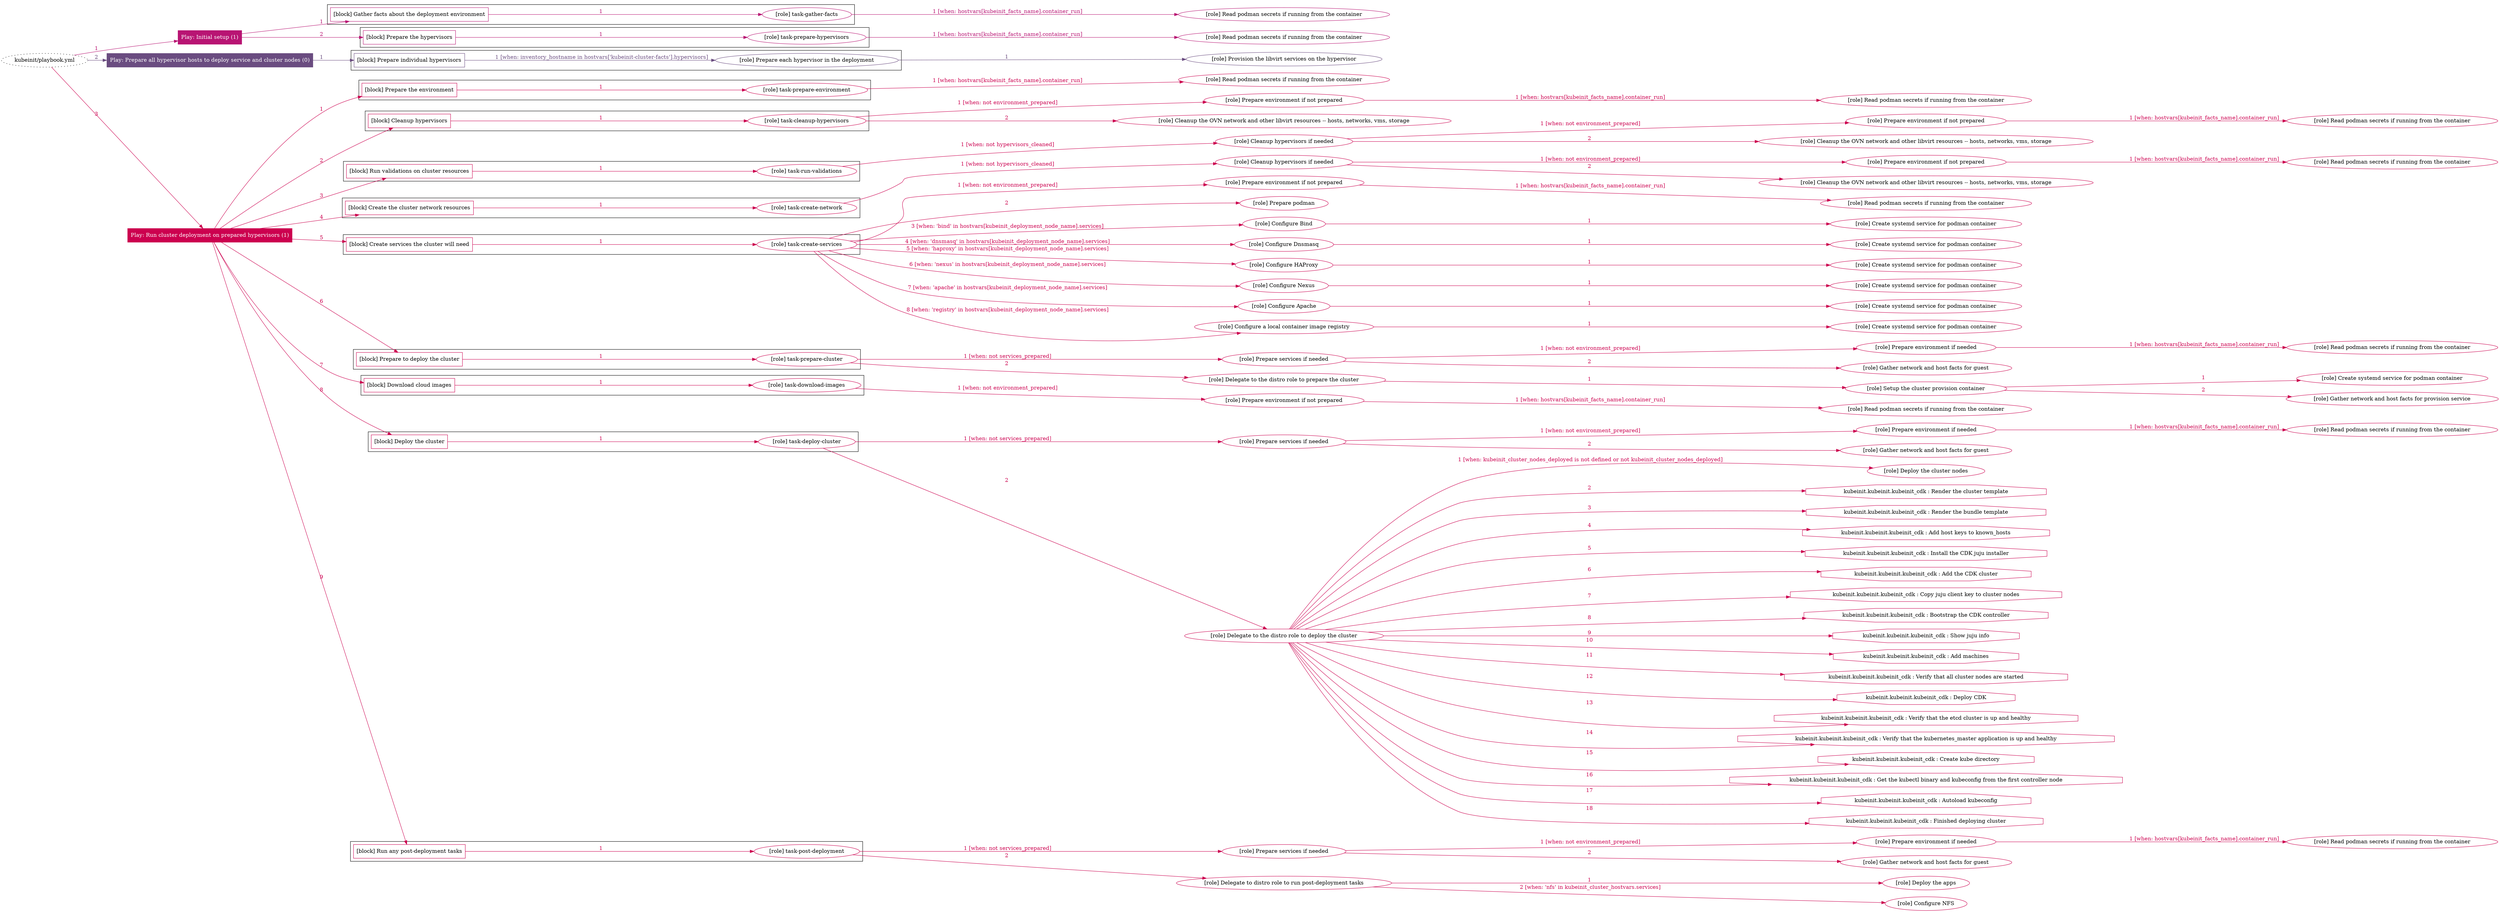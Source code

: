 digraph {
	graph [concentrate=true ordering=in rankdir=LR ratio=fill]
	edge [esep=5 sep=10]
	"kubeinit/playbook.yml" [id=root_node style=dotted]
	play_f15c8c9a [label="Play: Initial setup (1)" color="#b81473" fontcolor="#ffffff" id=play_f15c8c9a shape=box style=filled tooltip=localhost]
	"kubeinit/playbook.yml" -> play_f15c8c9a [label="1 " color="#b81473" fontcolor="#b81473" id=edge_6841f9d6 labeltooltip="1 " tooltip="1 "]
	subgraph "Read podman secrets if running from the container" {
		role_7224c4f5 [label="[role] Read podman secrets if running from the container" color="#b81473" id=role_7224c4f5 tooltip="Read podman secrets if running from the container"]
	}
	subgraph "task-gather-facts" {
		role_3b16dfca [label="[role] task-gather-facts" color="#b81473" id=role_3b16dfca tooltip="task-gather-facts"]
		role_3b16dfca -> role_7224c4f5 [label="1 [when: hostvars[kubeinit_facts_name].container_run]" color="#b81473" fontcolor="#b81473" id=edge_6ba1ba3d labeltooltip="1 [when: hostvars[kubeinit_facts_name].container_run]" tooltip="1 [when: hostvars[kubeinit_facts_name].container_run]"]
	}
	subgraph "Read podman secrets if running from the container" {
		role_12fc2fb7 [label="[role] Read podman secrets if running from the container" color="#b81473" id=role_12fc2fb7 tooltip="Read podman secrets if running from the container"]
	}
	subgraph "task-prepare-hypervisors" {
		role_5f056768 [label="[role] task-prepare-hypervisors" color="#b81473" id=role_5f056768 tooltip="task-prepare-hypervisors"]
		role_5f056768 -> role_12fc2fb7 [label="1 [when: hostvars[kubeinit_facts_name].container_run]" color="#b81473" fontcolor="#b81473" id=edge_0a3f5fec labeltooltip="1 [when: hostvars[kubeinit_facts_name].container_run]" tooltip="1 [when: hostvars[kubeinit_facts_name].container_run]"]
	}
	subgraph "Play: Initial setup (1)" {
		play_f15c8c9a -> block_8cc1b1a7 [label=1 color="#b81473" fontcolor="#b81473" id=edge_25755258 labeltooltip=1 tooltip=1]
		subgraph cluster_block_8cc1b1a7 {
			block_8cc1b1a7 [label="[block] Gather facts about the deployment environment" color="#b81473" id=block_8cc1b1a7 labeltooltip="Gather facts about the deployment environment" shape=box tooltip="Gather facts about the deployment environment"]
			block_8cc1b1a7 -> role_3b16dfca [label="1 " color="#b81473" fontcolor="#b81473" id=edge_e53ef7d3 labeltooltip="1 " tooltip="1 "]
		}
		play_f15c8c9a -> block_9f17189c [label=2 color="#b81473" fontcolor="#b81473" id=edge_62e060e3 labeltooltip=2 tooltip=2]
		subgraph cluster_block_9f17189c {
			block_9f17189c [label="[block] Prepare the hypervisors" color="#b81473" id=block_9f17189c labeltooltip="Prepare the hypervisors" shape=box tooltip="Prepare the hypervisors"]
			block_9f17189c -> role_5f056768 [label="1 " color="#b81473" fontcolor="#b81473" id=edge_b8a2f1e2 labeltooltip="1 " tooltip="1 "]
		}
	}
	play_b547094f [label="Play: Prepare all hypervisor hosts to deploy service and cluster nodes (0)" color="#6a4c80" fontcolor="#ffffff" id=play_b547094f shape=box style=filled tooltip="Play: Prepare all hypervisor hosts to deploy service and cluster nodes (0)"]
	"kubeinit/playbook.yml" -> play_b547094f [label="2 " color="#6a4c80" fontcolor="#6a4c80" id=edge_f728a332 labeltooltip="2 " tooltip="2 "]
	subgraph "Provision the libvirt services on the hypervisor" {
		role_d2d48c51 [label="[role] Provision the libvirt services on the hypervisor" color="#6a4c80" id=role_d2d48c51 tooltip="Provision the libvirt services on the hypervisor"]
	}
	subgraph "Prepare each hypervisor in the deployment" {
		role_1a18f35e [label="[role] Prepare each hypervisor in the deployment" color="#6a4c80" id=role_1a18f35e tooltip="Prepare each hypervisor in the deployment"]
		role_1a18f35e -> role_d2d48c51 [label="1 " color="#6a4c80" fontcolor="#6a4c80" id=edge_05b8168a labeltooltip="1 " tooltip="1 "]
	}
	subgraph "Play: Prepare all hypervisor hosts to deploy service and cluster nodes (0)" {
		play_b547094f -> block_f0c7dbce [label=1 color="#6a4c80" fontcolor="#6a4c80" id=edge_32e4324d labeltooltip=1 tooltip=1]
		subgraph cluster_block_f0c7dbce {
			block_f0c7dbce [label="[block] Prepare individual hypervisors" color="#6a4c80" id=block_f0c7dbce labeltooltip="Prepare individual hypervisors" shape=box tooltip="Prepare individual hypervisors"]
			block_f0c7dbce -> role_1a18f35e [label="1 [when: inventory_hostname in hostvars['kubeinit-cluster-facts'].hypervisors]" color="#6a4c80" fontcolor="#6a4c80" id=edge_5a661347 labeltooltip="1 [when: inventory_hostname in hostvars['kubeinit-cluster-facts'].hypervisors]" tooltip="1 [when: inventory_hostname in hostvars['kubeinit-cluster-facts'].hypervisors]"]
		}
	}
	play_de28fd43 [label="Play: Run cluster deployment on prepared hypervisors (1)" color="#cc004f" fontcolor="#ffffff" id=play_de28fd43 shape=box style=filled tooltip=localhost]
	"kubeinit/playbook.yml" -> play_de28fd43 [label="3 " color="#cc004f" fontcolor="#cc004f" id=edge_2d250e55 labeltooltip="3 " tooltip="3 "]
	subgraph "Read podman secrets if running from the container" {
		role_513300f4 [label="[role] Read podman secrets if running from the container" color="#cc004f" id=role_513300f4 tooltip="Read podman secrets if running from the container"]
	}
	subgraph "task-prepare-environment" {
		role_5e1fa0ca [label="[role] task-prepare-environment" color="#cc004f" id=role_5e1fa0ca tooltip="task-prepare-environment"]
		role_5e1fa0ca -> role_513300f4 [label="1 [when: hostvars[kubeinit_facts_name].container_run]" color="#cc004f" fontcolor="#cc004f" id=edge_90cd19f4 labeltooltip="1 [when: hostvars[kubeinit_facts_name].container_run]" tooltip="1 [when: hostvars[kubeinit_facts_name].container_run]"]
	}
	subgraph "Read podman secrets if running from the container" {
		role_a458bd7c [label="[role] Read podman secrets if running from the container" color="#cc004f" id=role_a458bd7c tooltip="Read podman secrets if running from the container"]
	}
	subgraph "Prepare environment if not prepared" {
		role_c293866e [label="[role] Prepare environment if not prepared" color="#cc004f" id=role_c293866e tooltip="Prepare environment if not prepared"]
		role_c293866e -> role_a458bd7c [label="1 [when: hostvars[kubeinit_facts_name].container_run]" color="#cc004f" fontcolor="#cc004f" id=edge_8d5a19f8 labeltooltip="1 [when: hostvars[kubeinit_facts_name].container_run]" tooltip="1 [when: hostvars[kubeinit_facts_name].container_run]"]
	}
	subgraph "Cleanup the OVN network and other libvirt resources -- hosts, networks, vms, storage" {
		role_91987cd4 [label="[role] Cleanup the OVN network and other libvirt resources -- hosts, networks, vms, storage" color="#cc004f" id=role_91987cd4 tooltip="Cleanup the OVN network and other libvirt resources -- hosts, networks, vms, storage"]
	}
	subgraph "task-cleanup-hypervisors" {
		role_30dad5fd [label="[role] task-cleanup-hypervisors" color="#cc004f" id=role_30dad5fd tooltip="task-cleanup-hypervisors"]
		role_30dad5fd -> role_c293866e [label="1 [when: not environment_prepared]" color="#cc004f" fontcolor="#cc004f" id=edge_2b830e98 labeltooltip="1 [when: not environment_prepared]" tooltip="1 [when: not environment_prepared]"]
		role_30dad5fd -> role_91987cd4 [label="2 " color="#cc004f" fontcolor="#cc004f" id=edge_92a20ab0 labeltooltip="2 " tooltip="2 "]
	}
	subgraph "Read podman secrets if running from the container" {
		role_ccfcbfae [label="[role] Read podman secrets if running from the container" color="#cc004f" id=role_ccfcbfae tooltip="Read podman secrets if running from the container"]
	}
	subgraph "Prepare environment if not prepared" {
		role_29a1919f [label="[role] Prepare environment if not prepared" color="#cc004f" id=role_29a1919f tooltip="Prepare environment if not prepared"]
		role_29a1919f -> role_ccfcbfae [label="1 [when: hostvars[kubeinit_facts_name].container_run]" color="#cc004f" fontcolor="#cc004f" id=edge_e2ca34d7 labeltooltip="1 [when: hostvars[kubeinit_facts_name].container_run]" tooltip="1 [when: hostvars[kubeinit_facts_name].container_run]"]
	}
	subgraph "Cleanup the OVN network and other libvirt resources -- hosts, networks, vms, storage" {
		role_5a715495 [label="[role] Cleanup the OVN network and other libvirt resources -- hosts, networks, vms, storage" color="#cc004f" id=role_5a715495 tooltip="Cleanup the OVN network and other libvirt resources -- hosts, networks, vms, storage"]
	}
	subgraph "Cleanup hypervisors if needed" {
		role_f4d25c22 [label="[role] Cleanup hypervisors if needed" color="#cc004f" id=role_f4d25c22 tooltip="Cleanup hypervisors if needed"]
		role_f4d25c22 -> role_29a1919f [label="1 [when: not environment_prepared]" color="#cc004f" fontcolor="#cc004f" id=edge_a0d76a28 labeltooltip="1 [when: not environment_prepared]" tooltip="1 [when: not environment_prepared]"]
		role_f4d25c22 -> role_5a715495 [label="2 " color="#cc004f" fontcolor="#cc004f" id=edge_c7a07450 labeltooltip="2 " tooltip="2 "]
	}
	subgraph "task-run-validations" {
		role_43f08a7d [label="[role] task-run-validations" color="#cc004f" id=role_43f08a7d tooltip="task-run-validations"]
		role_43f08a7d -> role_f4d25c22 [label="1 [when: not hypervisors_cleaned]" color="#cc004f" fontcolor="#cc004f" id=edge_e61e1f5a labeltooltip="1 [when: not hypervisors_cleaned]" tooltip="1 [when: not hypervisors_cleaned]"]
	}
	subgraph "Read podman secrets if running from the container" {
		role_6961a5cc [label="[role] Read podman secrets if running from the container" color="#cc004f" id=role_6961a5cc tooltip="Read podman secrets if running from the container"]
	}
	subgraph "Prepare environment if not prepared" {
		role_a17f1212 [label="[role] Prepare environment if not prepared" color="#cc004f" id=role_a17f1212 tooltip="Prepare environment if not prepared"]
		role_a17f1212 -> role_6961a5cc [label="1 [when: hostvars[kubeinit_facts_name].container_run]" color="#cc004f" fontcolor="#cc004f" id=edge_0583e907 labeltooltip="1 [when: hostvars[kubeinit_facts_name].container_run]" tooltip="1 [when: hostvars[kubeinit_facts_name].container_run]"]
	}
	subgraph "Cleanup the OVN network and other libvirt resources -- hosts, networks, vms, storage" {
		role_530db42e [label="[role] Cleanup the OVN network and other libvirt resources -- hosts, networks, vms, storage" color="#cc004f" id=role_530db42e tooltip="Cleanup the OVN network and other libvirt resources -- hosts, networks, vms, storage"]
	}
	subgraph "Cleanup hypervisors if needed" {
		role_83985433 [label="[role] Cleanup hypervisors if needed" color="#cc004f" id=role_83985433 tooltip="Cleanup hypervisors if needed"]
		role_83985433 -> role_a17f1212 [label="1 [when: not environment_prepared]" color="#cc004f" fontcolor="#cc004f" id=edge_21182373 labeltooltip="1 [when: not environment_prepared]" tooltip="1 [when: not environment_prepared]"]
		role_83985433 -> role_530db42e [label="2 " color="#cc004f" fontcolor="#cc004f" id=edge_baf0ef6e labeltooltip="2 " tooltip="2 "]
	}
	subgraph "task-create-network" {
		role_76debd8d [label="[role] task-create-network" color="#cc004f" id=role_76debd8d tooltip="task-create-network"]
		role_76debd8d -> role_83985433 [label="1 [when: not hypervisors_cleaned]" color="#cc004f" fontcolor="#cc004f" id=edge_0b2aa5fc labeltooltip="1 [when: not hypervisors_cleaned]" tooltip="1 [when: not hypervisors_cleaned]"]
	}
	subgraph "Read podman secrets if running from the container" {
		role_c644c9d1 [label="[role] Read podman secrets if running from the container" color="#cc004f" id=role_c644c9d1 tooltip="Read podman secrets if running from the container"]
	}
	subgraph "Prepare environment if not prepared" {
		role_d77df342 [label="[role] Prepare environment if not prepared" color="#cc004f" id=role_d77df342 tooltip="Prepare environment if not prepared"]
		role_d77df342 -> role_c644c9d1 [label="1 [when: hostvars[kubeinit_facts_name].container_run]" color="#cc004f" fontcolor="#cc004f" id=edge_4156105a labeltooltip="1 [when: hostvars[kubeinit_facts_name].container_run]" tooltip="1 [when: hostvars[kubeinit_facts_name].container_run]"]
	}
	subgraph "Prepare podman" {
		role_425b1756 [label="[role] Prepare podman" color="#cc004f" id=role_425b1756 tooltip="Prepare podman"]
	}
	subgraph "Create systemd service for podman container" {
		role_8ae30b8b [label="[role] Create systemd service for podman container" color="#cc004f" id=role_8ae30b8b tooltip="Create systemd service for podman container"]
	}
	subgraph "Configure Bind" {
		role_6fa48e97 [label="[role] Configure Bind" color="#cc004f" id=role_6fa48e97 tooltip="Configure Bind"]
		role_6fa48e97 -> role_8ae30b8b [label="1 " color="#cc004f" fontcolor="#cc004f" id=edge_17e750ea labeltooltip="1 " tooltip="1 "]
	}
	subgraph "Create systemd service for podman container" {
		role_b952742e [label="[role] Create systemd service for podman container" color="#cc004f" id=role_b952742e tooltip="Create systemd service for podman container"]
	}
	subgraph "Configure Dnsmasq" {
		role_e4c4bf79 [label="[role] Configure Dnsmasq" color="#cc004f" id=role_e4c4bf79 tooltip="Configure Dnsmasq"]
		role_e4c4bf79 -> role_b952742e [label="1 " color="#cc004f" fontcolor="#cc004f" id=edge_7381b4fb labeltooltip="1 " tooltip="1 "]
	}
	subgraph "Create systemd service for podman container" {
		role_312d5bb1 [label="[role] Create systemd service for podman container" color="#cc004f" id=role_312d5bb1 tooltip="Create systemd service for podman container"]
	}
	subgraph "Configure HAProxy" {
		role_927403bc [label="[role] Configure HAProxy" color="#cc004f" id=role_927403bc tooltip="Configure HAProxy"]
		role_927403bc -> role_312d5bb1 [label="1 " color="#cc004f" fontcolor="#cc004f" id=edge_117272a9 labeltooltip="1 " tooltip="1 "]
	}
	subgraph "Create systemd service for podman container" {
		role_c71952c3 [label="[role] Create systemd service for podman container" color="#cc004f" id=role_c71952c3 tooltip="Create systemd service for podman container"]
	}
	subgraph "Configure Nexus" {
		role_17c04c92 [label="[role] Configure Nexus" color="#cc004f" id=role_17c04c92 tooltip="Configure Nexus"]
		role_17c04c92 -> role_c71952c3 [label="1 " color="#cc004f" fontcolor="#cc004f" id=edge_e460293e labeltooltip="1 " tooltip="1 "]
	}
	subgraph "Create systemd service for podman container" {
		role_14d6272b [label="[role] Create systemd service for podman container" color="#cc004f" id=role_14d6272b tooltip="Create systemd service for podman container"]
	}
	subgraph "Configure Apache" {
		role_0a9005ea [label="[role] Configure Apache" color="#cc004f" id=role_0a9005ea tooltip="Configure Apache"]
		role_0a9005ea -> role_14d6272b [label="1 " color="#cc004f" fontcolor="#cc004f" id=edge_518ac639 labeltooltip="1 " tooltip="1 "]
	}
	subgraph "Create systemd service for podman container" {
		role_d7371339 [label="[role] Create systemd service for podman container" color="#cc004f" id=role_d7371339 tooltip="Create systemd service for podman container"]
	}
	subgraph "Configure a local container image registry" {
		role_f508e66a [label="[role] Configure a local container image registry" color="#cc004f" id=role_f508e66a tooltip="Configure a local container image registry"]
		role_f508e66a -> role_d7371339 [label="1 " color="#cc004f" fontcolor="#cc004f" id=edge_72ca427a labeltooltip="1 " tooltip="1 "]
	}
	subgraph "task-create-services" {
		role_7799f2c2 [label="[role] task-create-services" color="#cc004f" id=role_7799f2c2 tooltip="task-create-services"]
		role_7799f2c2 -> role_d77df342 [label="1 [when: not environment_prepared]" color="#cc004f" fontcolor="#cc004f" id=edge_0a4ee014 labeltooltip="1 [when: not environment_prepared]" tooltip="1 [when: not environment_prepared]"]
		role_7799f2c2 -> role_425b1756 [label="2 " color="#cc004f" fontcolor="#cc004f" id=edge_2b5b1a3a labeltooltip="2 " tooltip="2 "]
		role_7799f2c2 -> role_6fa48e97 [label="3 [when: 'bind' in hostvars[kubeinit_deployment_node_name].services]" color="#cc004f" fontcolor="#cc004f" id=edge_efb180d0 labeltooltip="3 [when: 'bind' in hostvars[kubeinit_deployment_node_name].services]" tooltip="3 [when: 'bind' in hostvars[kubeinit_deployment_node_name].services]"]
		role_7799f2c2 -> role_e4c4bf79 [label="4 [when: 'dnsmasq' in hostvars[kubeinit_deployment_node_name].services]" color="#cc004f" fontcolor="#cc004f" id=edge_e547b264 labeltooltip="4 [when: 'dnsmasq' in hostvars[kubeinit_deployment_node_name].services]" tooltip="4 [when: 'dnsmasq' in hostvars[kubeinit_deployment_node_name].services]"]
		role_7799f2c2 -> role_927403bc [label="5 [when: 'haproxy' in hostvars[kubeinit_deployment_node_name].services]" color="#cc004f" fontcolor="#cc004f" id=edge_084c05d4 labeltooltip="5 [when: 'haproxy' in hostvars[kubeinit_deployment_node_name].services]" tooltip="5 [when: 'haproxy' in hostvars[kubeinit_deployment_node_name].services]"]
		role_7799f2c2 -> role_17c04c92 [label="6 [when: 'nexus' in hostvars[kubeinit_deployment_node_name].services]" color="#cc004f" fontcolor="#cc004f" id=edge_7b4019b4 labeltooltip="6 [when: 'nexus' in hostvars[kubeinit_deployment_node_name].services]" tooltip="6 [when: 'nexus' in hostvars[kubeinit_deployment_node_name].services]"]
		role_7799f2c2 -> role_0a9005ea [label="7 [when: 'apache' in hostvars[kubeinit_deployment_node_name].services]" color="#cc004f" fontcolor="#cc004f" id=edge_dcc537e9 labeltooltip="7 [when: 'apache' in hostvars[kubeinit_deployment_node_name].services]" tooltip="7 [when: 'apache' in hostvars[kubeinit_deployment_node_name].services]"]
		role_7799f2c2 -> role_f508e66a [label="8 [when: 'registry' in hostvars[kubeinit_deployment_node_name].services]" color="#cc004f" fontcolor="#cc004f" id=edge_393c928d labeltooltip="8 [when: 'registry' in hostvars[kubeinit_deployment_node_name].services]" tooltip="8 [when: 'registry' in hostvars[kubeinit_deployment_node_name].services]"]
	}
	subgraph "Read podman secrets if running from the container" {
		role_3900243a [label="[role] Read podman secrets if running from the container" color="#cc004f" id=role_3900243a tooltip="Read podman secrets if running from the container"]
	}
	subgraph "Prepare environment if needed" {
		role_8f2742d4 [label="[role] Prepare environment if needed" color="#cc004f" id=role_8f2742d4 tooltip="Prepare environment if needed"]
		role_8f2742d4 -> role_3900243a [label="1 [when: hostvars[kubeinit_facts_name].container_run]" color="#cc004f" fontcolor="#cc004f" id=edge_94ff9b47 labeltooltip="1 [when: hostvars[kubeinit_facts_name].container_run]" tooltip="1 [when: hostvars[kubeinit_facts_name].container_run]"]
	}
	subgraph "Gather network and host facts for guest" {
		role_d91dfc16 [label="[role] Gather network and host facts for guest" color="#cc004f" id=role_d91dfc16 tooltip="Gather network and host facts for guest"]
	}
	subgraph "Prepare services if needed" {
		role_4d64c115 [label="[role] Prepare services if needed" color="#cc004f" id=role_4d64c115 tooltip="Prepare services if needed"]
		role_4d64c115 -> role_8f2742d4 [label="1 [when: not environment_prepared]" color="#cc004f" fontcolor="#cc004f" id=edge_be3583da labeltooltip="1 [when: not environment_prepared]" tooltip="1 [when: not environment_prepared]"]
		role_4d64c115 -> role_d91dfc16 [label="2 " color="#cc004f" fontcolor="#cc004f" id=edge_45e9e526 labeltooltip="2 " tooltip="2 "]
	}
	subgraph "Create systemd service for podman container" {
		role_d796693f [label="[role] Create systemd service for podman container" color="#cc004f" id=role_d796693f tooltip="Create systemd service for podman container"]
	}
	subgraph "Gather network and host facts for provision service" {
		role_257051c0 [label="[role] Gather network and host facts for provision service" color="#cc004f" id=role_257051c0 tooltip="Gather network and host facts for provision service"]
	}
	subgraph "Setup the cluster provision container" {
		role_af8fd3f8 [label="[role] Setup the cluster provision container" color="#cc004f" id=role_af8fd3f8 tooltip="Setup the cluster provision container"]
		role_af8fd3f8 -> role_d796693f [label="1 " color="#cc004f" fontcolor="#cc004f" id=edge_6e17886f labeltooltip="1 " tooltip="1 "]
		role_af8fd3f8 -> role_257051c0 [label="2 " color="#cc004f" fontcolor="#cc004f" id=edge_06914ae5 labeltooltip="2 " tooltip="2 "]
	}
	subgraph "Delegate to the distro role to prepare the cluster" {
		role_ffb606b2 [label="[role] Delegate to the distro role to prepare the cluster" color="#cc004f" id=role_ffb606b2 tooltip="Delegate to the distro role to prepare the cluster"]
		role_ffb606b2 -> role_af8fd3f8 [label="1 " color="#cc004f" fontcolor="#cc004f" id=edge_ff217f46 labeltooltip="1 " tooltip="1 "]
	}
	subgraph "task-prepare-cluster" {
		role_2717af70 [label="[role] task-prepare-cluster" color="#cc004f" id=role_2717af70 tooltip="task-prepare-cluster"]
		role_2717af70 -> role_4d64c115 [label="1 [when: not services_prepared]" color="#cc004f" fontcolor="#cc004f" id=edge_0bfcb9e7 labeltooltip="1 [when: not services_prepared]" tooltip="1 [when: not services_prepared]"]
		role_2717af70 -> role_ffb606b2 [label="2 " color="#cc004f" fontcolor="#cc004f" id=edge_8f68638d labeltooltip="2 " tooltip="2 "]
	}
	subgraph "Read podman secrets if running from the container" {
		role_297ecc99 [label="[role] Read podman secrets if running from the container" color="#cc004f" id=role_297ecc99 tooltip="Read podman secrets if running from the container"]
	}
	subgraph "Prepare environment if not prepared" {
		role_3baca8a6 [label="[role] Prepare environment if not prepared" color="#cc004f" id=role_3baca8a6 tooltip="Prepare environment if not prepared"]
		role_3baca8a6 -> role_297ecc99 [label="1 [when: hostvars[kubeinit_facts_name].container_run]" color="#cc004f" fontcolor="#cc004f" id=edge_7f65842e labeltooltip="1 [when: hostvars[kubeinit_facts_name].container_run]" tooltip="1 [when: hostvars[kubeinit_facts_name].container_run]"]
	}
	subgraph "task-download-images" {
		role_08901ae6 [label="[role] task-download-images" color="#cc004f" id=role_08901ae6 tooltip="task-download-images"]
		role_08901ae6 -> role_3baca8a6 [label="1 [when: not environment_prepared]" color="#cc004f" fontcolor="#cc004f" id=edge_eb8e1396 labeltooltip="1 [when: not environment_prepared]" tooltip="1 [when: not environment_prepared]"]
	}
	subgraph "Read podman secrets if running from the container" {
		role_722850d2 [label="[role] Read podman secrets if running from the container" color="#cc004f" id=role_722850d2 tooltip="Read podman secrets if running from the container"]
	}
	subgraph "Prepare environment if needed" {
		role_48705237 [label="[role] Prepare environment if needed" color="#cc004f" id=role_48705237 tooltip="Prepare environment if needed"]
		role_48705237 -> role_722850d2 [label="1 [when: hostvars[kubeinit_facts_name].container_run]" color="#cc004f" fontcolor="#cc004f" id=edge_ed4ee435 labeltooltip="1 [when: hostvars[kubeinit_facts_name].container_run]" tooltip="1 [when: hostvars[kubeinit_facts_name].container_run]"]
	}
	subgraph "Gather network and host facts for guest" {
		role_cd835429 [label="[role] Gather network and host facts for guest" color="#cc004f" id=role_cd835429 tooltip="Gather network and host facts for guest"]
	}
	subgraph "Prepare services if needed" {
		role_6e7ca3ec [label="[role] Prepare services if needed" color="#cc004f" id=role_6e7ca3ec tooltip="Prepare services if needed"]
		role_6e7ca3ec -> role_48705237 [label="1 [when: not environment_prepared]" color="#cc004f" fontcolor="#cc004f" id=edge_ea7d8063 labeltooltip="1 [when: not environment_prepared]" tooltip="1 [when: not environment_prepared]"]
		role_6e7ca3ec -> role_cd835429 [label="2 " color="#cc004f" fontcolor="#cc004f" id=edge_ebb7294c labeltooltip="2 " tooltip="2 "]
	}
	subgraph "Deploy the cluster nodes" {
		role_726d889a [label="[role] Deploy the cluster nodes" color="#cc004f" id=role_726d889a tooltip="Deploy the cluster nodes"]
	}
	subgraph "Delegate to the distro role to deploy the cluster" {
		role_7ec34743 [label="[role] Delegate to the distro role to deploy the cluster" color="#cc004f" id=role_7ec34743 tooltip="Delegate to the distro role to deploy the cluster"]
		role_7ec34743 -> role_726d889a [label="1 [when: kubeinit_cluster_nodes_deployed is not defined or not kubeinit_cluster_nodes_deployed]" color="#cc004f" fontcolor="#cc004f" id=edge_3adedcb9 labeltooltip="1 [when: kubeinit_cluster_nodes_deployed is not defined or not kubeinit_cluster_nodes_deployed]" tooltip="1 [when: kubeinit_cluster_nodes_deployed is not defined or not kubeinit_cluster_nodes_deployed]"]
		task_f01c141e [label="kubeinit.kubeinit.kubeinit_cdk : Render the cluster template" color="#cc004f" id=task_f01c141e shape=octagon tooltip="kubeinit.kubeinit.kubeinit_cdk : Render the cluster template"]
		role_7ec34743 -> task_f01c141e [label="2 " color="#cc004f" fontcolor="#cc004f" id=edge_7aed1dd0 labeltooltip="2 " tooltip="2 "]
		task_cac3927e [label="kubeinit.kubeinit.kubeinit_cdk : Render the bundle template" color="#cc004f" id=task_cac3927e shape=octagon tooltip="kubeinit.kubeinit.kubeinit_cdk : Render the bundle template"]
		role_7ec34743 -> task_cac3927e [label="3 " color="#cc004f" fontcolor="#cc004f" id=edge_ec82633c labeltooltip="3 " tooltip="3 "]
		task_27de142b [label="kubeinit.kubeinit.kubeinit_cdk : Add host keys to known_hosts" color="#cc004f" id=task_27de142b shape=octagon tooltip="kubeinit.kubeinit.kubeinit_cdk : Add host keys to known_hosts"]
		role_7ec34743 -> task_27de142b [label="4 " color="#cc004f" fontcolor="#cc004f" id=edge_ea4cfa8c labeltooltip="4 " tooltip="4 "]
		task_a1aafdd0 [label="kubeinit.kubeinit.kubeinit_cdk : Install the CDK juju installer" color="#cc004f" id=task_a1aafdd0 shape=octagon tooltip="kubeinit.kubeinit.kubeinit_cdk : Install the CDK juju installer"]
		role_7ec34743 -> task_a1aafdd0 [label="5 " color="#cc004f" fontcolor="#cc004f" id=edge_9da683e9 labeltooltip="5 " tooltip="5 "]
		task_d1c9b54d [label="kubeinit.kubeinit.kubeinit_cdk : Add the CDK cluster" color="#cc004f" id=task_d1c9b54d shape=octagon tooltip="kubeinit.kubeinit.kubeinit_cdk : Add the CDK cluster"]
		role_7ec34743 -> task_d1c9b54d [label="6 " color="#cc004f" fontcolor="#cc004f" id=edge_fd1b44ba labeltooltip="6 " tooltip="6 "]
		task_be5300df [label="kubeinit.kubeinit.kubeinit_cdk : Copy juju client key to cluster nodes" color="#cc004f" id=task_be5300df shape=octagon tooltip="kubeinit.kubeinit.kubeinit_cdk : Copy juju client key to cluster nodes"]
		role_7ec34743 -> task_be5300df [label="7 " color="#cc004f" fontcolor="#cc004f" id=edge_d0318feb labeltooltip="7 " tooltip="7 "]
		task_18c128a3 [label="kubeinit.kubeinit.kubeinit_cdk : Bootstrap the CDK controller" color="#cc004f" id=task_18c128a3 shape=octagon tooltip="kubeinit.kubeinit.kubeinit_cdk : Bootstrap the CDK controller"]
		role_7ec34743 -> task_18c128a3 [label="8 " color="#cc004f" fontcolor="#cc004f" id=edge_3a2387b0 labeltooltip="8 " tooltip="8 "]
		task_e850a7fb [label="kubeinit.kubeinit.kubeinit_cdk : Show juju info" color="#cc004f" id=task_e850a7fb shape=octagon tooltip="kubeinit.kubeinit.kubeinit_cdk : Show juju info"]
		role_7ec34743 -> task_e850a7fb [label="9 " color="#cc004f" fontcolor="#cc004f" id=edge_6af83aba labeltooltip="9 " tooltip="9 "]
		task_22af3299 [label="kubeinit.kubeinit.kubeinit_cdk : Add machines" color="#cc004f" id=task_22af3299 shape=octagon tooltip="kubeinit.kubeinit.kubeinit_cdk : Add machines"]
		role_7ec34743 -> task_22af3299 [label="10 " color="#cc004f" fontcolor="#cc004f" id=edge_951e7ff9 labeltooltip="10 " tooltip="10 "]
		task_01f0702a [label="kubeinit.kubeinit.kubeinit_cdk : Verify that all cluster nodes are started" color="#cc004f" id=task_01f0702a shape=octagon tooltip="kubeinit.kubeinit.kubeinit_cdk : Verify that all cluster nodes are started"]
		role_7ec34743 -> task_01f0702a [label="11 " color="#cc004f" fontcolor="#cc004f" id=edge_8f492b62 labeltooltip="11 " tooltip="11 "]
		task_bb475a0b [label="kubeinit.kubeinit.kubeinit_cdk : Deploy CDK" color="#cc004f" id=task_bb475a0b shape=octagon tooltip="kubeinit.kubeinit.kubeinit_cdk : Deploy CDK"]
		role_7ec34743 -> task_bb475a0b [label="12 " color="#cc004f" fontcolor="#cc004f" id=edge_e213fcc6 labeltooltip="12 " tooltip="12 "]
		task_9b49ae42 [label="kubeinit.kubeinit.kubeinit_cdk : Verify that the etcd cluster is up and healthy" color="#cc004f" id=task_9b49ae42 shape=octagon tooltip="kubeinit.kubeinit.kubeinit_cdk : Verify that the etcd cluster is up and healthy"]
		role_7ec34743 -> task_9b49ae42 [label="13 " color="#cc004f" fontcolor="#cc004f" id=edge_7b7da66a labeltooltip="13 " tooltip="13 "]
		task_b213d344 [label="kubeinit.kubeinit.kubeinit_cdk : Verify that the kubernetes_master application is up and healthy" color="#cc004f" id=task_b213d344 shape=octagon tooltip="kubeinit.kubeinit.kubeinit_cdk : Verify that the kubernetes_master application is up and healthy"]
		role_7ec34743 -> task_b213d344 [label="14 " color="#cc004f" fontcolor="#cc004f" id=edge_74e31ec4 labeltooltip="14 " tooltip="14 "]
		task_9aec06d6 [label="kubeinit.kubeinit.kubeinit_cdk : Create kube directory" color="#cc004f" id=task_9aec06d6 shape=octagon tooltip="kubeinit.kubeinit.kubeinit_cdk : Create kube directory"]
		role_7ec34743 -> task_9aec06d6 [label="15 " color="#cc004f" fontcolor="#cc004f" id=edge_e22bbeff labeltooltip="15 " tooltip="15 "]
		task_7e2b8342 [label="kubeinit.kubeinit.kubeinit_cdk : Get the kubectl binary and kubeconfig from the first controller node" color="#cc004f" id=task_7e2b8342 shape=octagon tooltip="kubeinit.kubeinit.kubeinit_cdk : Get the kubectl binary and kubeconfig from the first controller node"]
		role_7ec34743 -> task_7e2b8342 [label="16 " color="#cc004f" fontcolor="#cc004f" id=edge_0d0b8198 labeltooltip="16 " tooltip="16 "]
		task_ac13b28d [label="kubeinit.kubeinit.kubeinit_cdk : Autoload kubeconfig" color="#cc004f" id=task_ac13b28d shape=octagon tooltip="kubeinit.kubeinit.kubeinit_cdk : Autoload kubeconfig"]
		role_7ec34743 -> task_ac13b28d [label="17 " color="#cc004f" fontcolor="#cc004f" id=edge_be7b0c52 labeltooltip="17 " tooltip="17 "]
		task_991e603e [label="kubeinit.kubeinit.kubeinit_cdk : Finished deploying cluster" color="#cc004f" id=task_991e603e shape=octagon tooltip="kubeinit.kubeinit.kubeinit_cdk : Finished deploying cluster"]
		role_7ec34743 -> task_991e603e [label="18 " color="#cc004f" fontcolor="#cc004f" id=edge_0c985cd9 labeltooltip="18 " tooltip="18 "]
	}
	subgraph "task-deploy-cluster" {
		role_b10b92fb [label="[role] task-deploy-cluster" color="#cc004f" id=role_b10b92fb tooltip="task-deploy-cluster"]
		role_b10b92fb -> role_6e7ca3ec [label="1 [when: not services_prepared]" color="#cc004f" fontcolor="#cc004f" id=edge_b8746235 labeltooltip="1 [when: not services_prepared]" tooltip="1 [when: not services_prepared]"]
		role_b10b92fb -> role_7ec34743 [label="2 " color="#cc004f" fontcolor="#cc004f" id=edge_c8bf805e labeltooltip="2 " tooltip="2 "]
	}
	subgraph "Read podman secrets if running from the container" {
		role_ca44537d [label="[role] Read podman secrets if running from the container" color="#cc004f" id=role_ca44537d tooltip="Read podman secrets if running from the container"]
	}
	subgraph "Prepare environment if needed" {
		role_00b8329e [label="[role] Prepare environment if needed" color="#cc004f" id=role_00b8329e tooltip="Prepare environment if needed"]
		role_00b8329e -> role_ca44537d [label="1 [when: hostvars[kubeinit_facts_name].container_run]" color="#cc004f" fontcolor="#cc004f" id=edge_3a63b61e labeltooltip="1 [when: hostvars[kubeinit_facts_name].container_run]" tooltip="1 [when: hostvars[kubeinit_facts_name].container_run]"]
	}
	subgraph "Gather network and host facts for guest" {
		role_02fcbd35 [label="[role] Gather network and host facts for guest" color="#cc004f" id=role_02fcbd35 tooltip="Gather network and host facts for guest"]
	}
	subgraph "Prepare services if needed" {
		role_a5e4e4cf [label="[role] Prepare services if needed" color="#cc004f" id=role_a5e4e4cf tooltip="Prepare services if needed"]
		role_a5e4e4cf -> role_00b8329e [label="1 [when: not environment_prepared]" color="#cc004f" fontcolor="#cc004f" id=edge_18a81779 labeltooltip="1 [when: not environment_prepared]" tooltip="1 [when: not environment_prepared]"]
		role_a5e4e4cf -> role_02fcbd35 [label="2 " color="#cc004f" fontcolor="#cc004f" id=edge_c35862a2 labeltooltip="2 " tooltip="2 "]
	}
	subgraph "Deploy the apps" {
		role_6a4d59d2 [label="[role] Deploy the apps" color="#cc004f" id=role_6a4d59d2 tooltip="Deploy the apps"]
	}
	subgraph "Configure NFS" {
		role_d1a516a9 [label="[role] Configure NFS" color="#cc004f" id=role_d1a516a9 tooltip="Configure NFS"]
	}
	subgraph "Delegate to distro role to run post-deployment tasks" {
		role_04d7abcf [label="[role] Delegate to distro role to run post-deployment tasks" color="#cc004f" id=role_04d7abcf tooltip="Delegate to distro role to run post-deployment tasks"]
		role_04d7abcf -> role_6a4d59d2 [label="1 " color="#cc004f" fontcolor="#cc004f" id=edge_ea0188d2 labeltooltip="1 " tooltip="1 "]
		role_04d7abcf -> role_d1a516a9 [label="2 [when: 'nfs' in kubeinit_cluster_hostvars.services]" color="#cc004f" fontcolor="#cc004f" id=edge_123980ce labeltooltip="2 [when: 'nfs' in kubeinit_cluster_hostvars.services]" tooltip="2 [when: 'nfs' in kubeinit_cluster_hostvars.services]"]
	}
	subgraph "task-post-deployment" {
		role_35562e05 [label="[role] task-post-deployment" color="#cc004f" id=role_35562e05 tooltip="task-post-deployment"]
		role_35562e05 -> role_a5e4e4cf [label="1 [when: not services_prepared]" color="#cc004f" fontcolor="#cc004f" id=edge_88787280 labeltooltip="1 [when: not services_prepared]" tooltip="1 [when: not services_prepared]"]
		role_35562e05 -> role_04d7abcf [label="2 " color="#cc004f" fontcolor="#cc004f" id=edge_9a9679dc labeltooltip="2 " tooltip="2 "]
	}
	subgraph "Play: Run cluster deployment on prepared hypervisors (1)" {
		play_de28fd43 -> block_6d46a5d0 [label=1 color="#cc004f" fontcolor="#cc004f" id=edge_3a117522 labeltooltip=1 tooltip=1]
		subgraph cluster_block_6d46a5d0 {
			block_6d46a5d0 [label="[block] Prepare the environment" color="#cc004f" id=block_6d46a5d0 labeltooltip="Prepare the environment" shape=box tooltip="Prepare the environment"]
			block_6d46a5d0 -> role_5e1fa0ca [label="1 " color="#cc004f" fontcolor="#cc004f" id=edge_cb322104 labeltooltip="1 " tooltip="1 "]
		}
		play_de28fd43 -> block_432dc865 [label=2 color="#cc004f" fontcolor="#cc004f" id=edge_00ccd3e6 labeltooltip=2 tooltip=2]
		subgraph cluster_block_432dc865 {
			block_432dc865 [label="[block] Cleanup hypervisors" color="#cc004f" id=block_432dc865 labeltooltip="Cleanup hypervisors" shape=box tooltip="Cleanup hypervisors"]
			block_432dc865 -> role_30dad5fd [label="1 " color="#cc004f" fontcolor="#cc004f" id=edge_17b300af labeltooltip="1 " tooltip="1 "]
		}
		play_de28fd43 -> block_84ba0c76 [label=3 color="#cc004f" fontcolor="#cc004f" id=edge_d466483d labeltooltip=3 tooltip=3]
		subgraph cluster_block_84ba0c76 {
			block_84ba0c76 [label="[block] Run validations on cluster resources" color="#cc004f" id=block_84ba0c76 labeltooltip="Run validations on cluster resources" shape=box tooltip="Run validations on cluster resources"]
			block_84ba0c76 -> role_43f08a7d [label="1 " color="#cc004f" fontcolor="#cc004f" id=edge_8a3b5778 labeltooltip="1 " tooltip="1 "]
		}
		play_de28fd43 -> block_a3f1ca28 [label=4 color="#cc004f" fontcolor="#cc004f" id=edge_50d51cf6 labeltooltip=4 tooltip=4]
		subgraph cluster_block_a3f1ca28 {
			block_a3f1ca28 [label="[block] Create the cluster network resources" color="#cc004f" id=block_a3f1ca28 labeltooltip="Create the cluster network resources" shape=box tooltip="Create the cluster network resources"]
			block_a3f1ca28 -> role_76debd8d [label="1 " color="#cc004f" fontcolor="#cc004f" id=edge_861b12d9 labeltooltip="1 " tooltip="1 "]
		}
		play_de28fd43 -> block_ac05eabf [label=5 color="#cc004f" fontcolor="#cc004f" id=edge_45c549bc labeltooltip=5 tooltip=5]
		subgraph cluster_block_ac05eabf {
			block_ac05eabf [label="[block] Create services the cluster will need" color="#cc004f" id=block_ac05eabf labeltooltip="Create services the cluster will need" shape=box tooltip="Create services the cluster will need"]
			block_ac05eabf -> role_7799f2c2 [label="1 " color="#cc004f" fontcolor="#cc004f" id=edge_a7be315c labeltooltip="1 " tooltip="1 "]
		}
		play_de28fd43 -> block_0df4fd75 [label=6 color="#cc004f" fontcolor="#cc004f" id=edge_4aa4441a labeltooltip=6 tooltip=6]
		subgraph cluster_block_0df4fd75 {
			block_0df4fd75 [label="[block] Prepare to deploy the cluster" color="#cc004f" id=block_0df4fd75 labeltooltip="Prepare to deploy the cluster" shape=box tooltip="Prepare to deploy the cluster"]
			block_0df4fd75 -> role_2717af70 [label="1 " color="#cc004f" fontcolor="#cc004f" id=edge_5731df11 labeltooltip="1 " tooltip="1 "]
		}
		play_de28fd43 -> block_68d1f054 [label=7 color="#cc004f" fontcolor="#cc004f" id=edge_1ea5e1cf labeltooltip=7 tooltip=7]
		subgraph cluster_block_68d1f054 {
			block_68d1f054 [label="[block] Download cloud images" color="#cc004f" id=block_68d1f054 labeltooltip="Download cloud images" shape=box tooltip="Download cloud images"]
			block_68d1f054 -> role_08901ae6 [label="1 " color="#cc004f" fontcolor="#cc004f" id=edge_8e9de3a3 labeltooltip="1 " tooltip="1 "]
		}
		play_de28fd43 -> block_74c486b9 [label=8 color="#cc004f" fontcolor="#cc004f" id=edge_ef62d7b8 labeltooltip=8 tooltip=8]
		subgraph cluster_block_74c486b9 {
			block_74c486b9 [label="[block] Deploy the cluster" color="#cc004f" id=block_74c486b9 labeltooltip="Deploy the cluster" shape=box tooltip="Deploy the cluster"]
			block_74c486b9 -> role_b10b92fb [label="1 " color="#cc004f" fontcolor="#cc004f" id=edge_36f046b0 labeltooltip="1 " tooltip="1 "]
		}
		play_de28fd43 -> block_a388dbf4 [label=9 color="#cc004f" fontcolor="#cc004f" id=edge_6c2c48e4 labeltooltip=9 tooltip=9]
		subgraph cluster_block_a388dbf4 {
			block_a388dbf4 [label="[block] Run any post-deployment tasks" color="#cc004f" id=block_a388dbf4 labeltooltip="Run any post-deployment tasks" shape=box tooltip="Run any post-deployment tasks"]
			block_a388dbf4 -> role_35562e05 [label="1 " color="#cc004f" fontcolor="#cc004f" id=edge_02db5442 labeltooltip="1 " tooltip="1 "]
		}
	}
}
